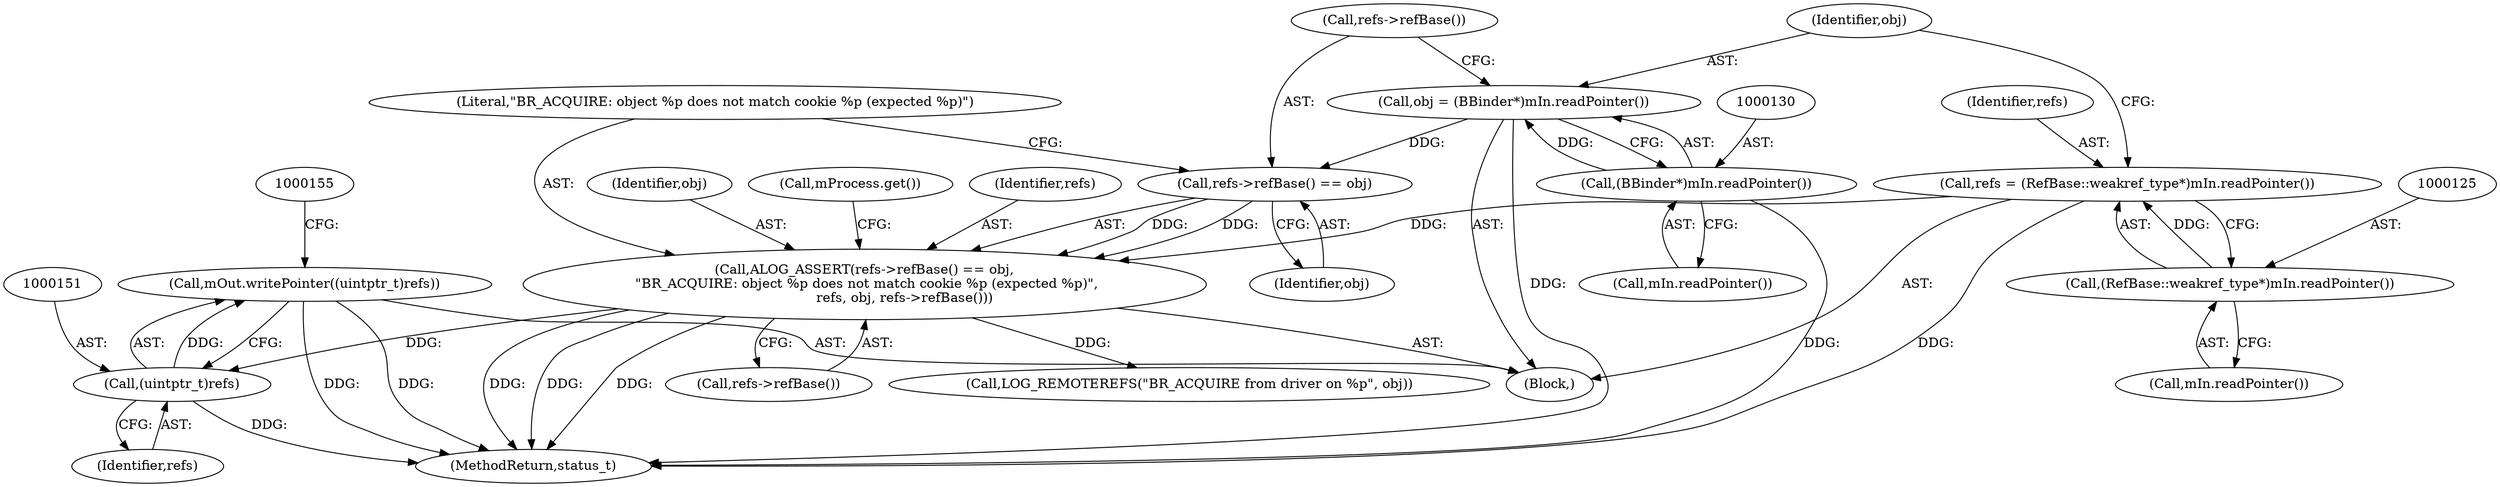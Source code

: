 digraph "0_Android_a59b827869a2ea04022dd225007f29af8d61837a@API" {
"1000149" [label="(Call,mOut.writePointer((uintptr_t)refs))"];
"1000150" [label="(Call,(uintptr_t)refs)"];
"1000132" [label="(Call,ALOG_ASSERT(refs->refBase() == obj,\n \"BR_ACQUIRE: object %p does not match cookie %p (expected %p)\",\n                   refs, obj, refs->refBase()))"];
"1000133" [label="(Call,refs->refBase() == obj)"];
"1000127" [label="(Call,obj = (BBinder*)mIn.readPointer())"];
"1000129" [label="(Call,(BBinder*)mIn.readPointer())"];
"1000122" [label="(Call,refs = (RefBase::weakref_type*)mIn.readPointer())"];
"1000124" [label="(Call,(RefBase::weakref_type*)mIn.readPointer())"];
"1000113" [label="(Block,)"];
"1000126" [label="(Call,mIn.readPointer())"];
"1000122" [label="(Call,refs = (RefBase::weakref_type*)mIn.readPointer())"];
"1000150" [label="(Call,(uintptr_t)refs)"];
"1000123" [label="(Identifier,refs)"];
"1000585" [label="(MethodReturn,status_t)"];
"1000138" [label="(Identifier,obj)"];
"1000141" [label="(Call,mProcess.get())"];
"1000143" [label="(Call,LOG_REMOTEREFS(\"BR_ACQUIRE from driver on %p\", obj))"];
"1000149" [label="(Call,mOut.writePointer((uintptr_t)refs))"];
"1000134" [label="(Call,refs->refBase())"];
"1000135" [label="(Identifier,obj)"];
"1000137" [label="(Identifier,refs)"];
"1000152" [label="(Identifier,refs)"];
"1000133" [label="(Call,refs->refBase() == obj)"];
"1000136" [label="(Literal,\"BR_ACQUIRE: object %p does not match cookie %p (expected %p)\")"];
"1000139" [label="(Call,refs->refBase())"];
"1000129" [label="(Call,(BBinder*)mIn.readPointer())"];
"1000127" [label="(Call,obj = (BBinder*)mIn.readPointer())"];
"1000132" [label="(Call,ALOG_ASSERT(refs->refBase() == obj,\n \"BR_ACQUIRE: object %p does not match cookie %p (expected %p)\",\n                   refs, obj, refs->refBase()))"];
"1000128" [label="(Identifier,obj)"];
"1000131" [label="(Call,mIn.readPointer())"];
"1000124" [label="(Call,(RefBase::weakref_type*)mIn.readPointer())"];
"1000149" -> "1000113"  [label="AST: "];
"1000149" -> "1000150"  [label="CFG: "];
"1000150" -> "1000149"  [label="AST: "];
"1000155" -> "1000149"  [label="CFG: "];
"1000149" -> "1000585"  [label="DDG: "];
"1000149" -> "1000585"  [label="DDG: "];
"1000150" -> "1000149"  [label="DDG: "];
"1000150" -> "1000152"  [label="CFG: "];
"1000151" -> "1000150"  [label="AST: "];
"1000152" -> "1000150"  [label="AST: "];
"1000150" -> "1000585"  [label="DDG: "];
"1000132" -> "1000150"  [label="DDG: "];
"1000132" -> "1000113"  [label="AST: "];
"1000132" -> "1000139"  [label="CFG: "];
"1000133" -> "1000132"  [label="AST: "];
"1000136" -> "1000132"  [label="AST: "];
"1000137" -> "1000132"  [label="AST: "];
"1000138" -> "1000132"  [label="AST: "];
"1000139" -> "1000132"  [label="AST: "];
"1000141" -> "1000132"  [label="CFG: "];
"1000132" -> "1000585"  [label="DDG: "];
"1000132" -> "1000585"  [label="DDG: "];
"1000132" -> "1000585"  [label="DDG: "];
"1000133" -> "1000132"  [label="DDG: "];
"1000133" -> "1000132"  [label="DDG: "];
"1000122" -> "1000132"  [label="DDG: "];
"1000132" -> "1000143"  [label="DDG: "];
"1000133" -> "1000135"  [label="CFG: "];
"1000134" -> "1000133"  [label="AST: "];
"1000135" -> "1000133"  [label="AST: "];
"1000136" -> "1000133"  [label="CFG: "];
"1000127" -> "1000133"  [label="DDG: "];
"1000127" -> "1000113"  [label="AST: "];
"1000127" -> "1000129"  [label="CFG: "];
"1000128" -> "1000127"  [label="AST: "];
"1000129" -> "1000127"  [label="AST: "];
"1000134" -> "1000127"  [label="CFG: "];
"1000127" -> "1000585"  [label="DDG: "];
"1000129" -> "1000127"  [label="DDG: "];
"1000129" -> "1000131"  [label="CFG: "];
"1000130" -> "1000129"  [label="AST: "];
"1000131" -> "1000129"  [label="AST: "];
"1000129" -> "1000585"  [label="DDG: "];
"1000122" -> "1000113"  [label="AST: "];
"1000122" -> "1000124"  [label="CFG: "];
"1000123" -> "1000122"  [label="AST: "];
"1000124" -> "1000122"  [label="AST: "];
"1000128" -> "1000122"  [label="CFG: "];
"1000122" -> "1000585"  [label="DDG: "];
"1000124" -> "1000122"  [label="DDG: "];
"1000124" -> "1000126"  [label="CFG: "];
"1000125" -> "1000124"  [label="AST: "];
"1000126" -> "1000124"  [label="AST: "];
}
